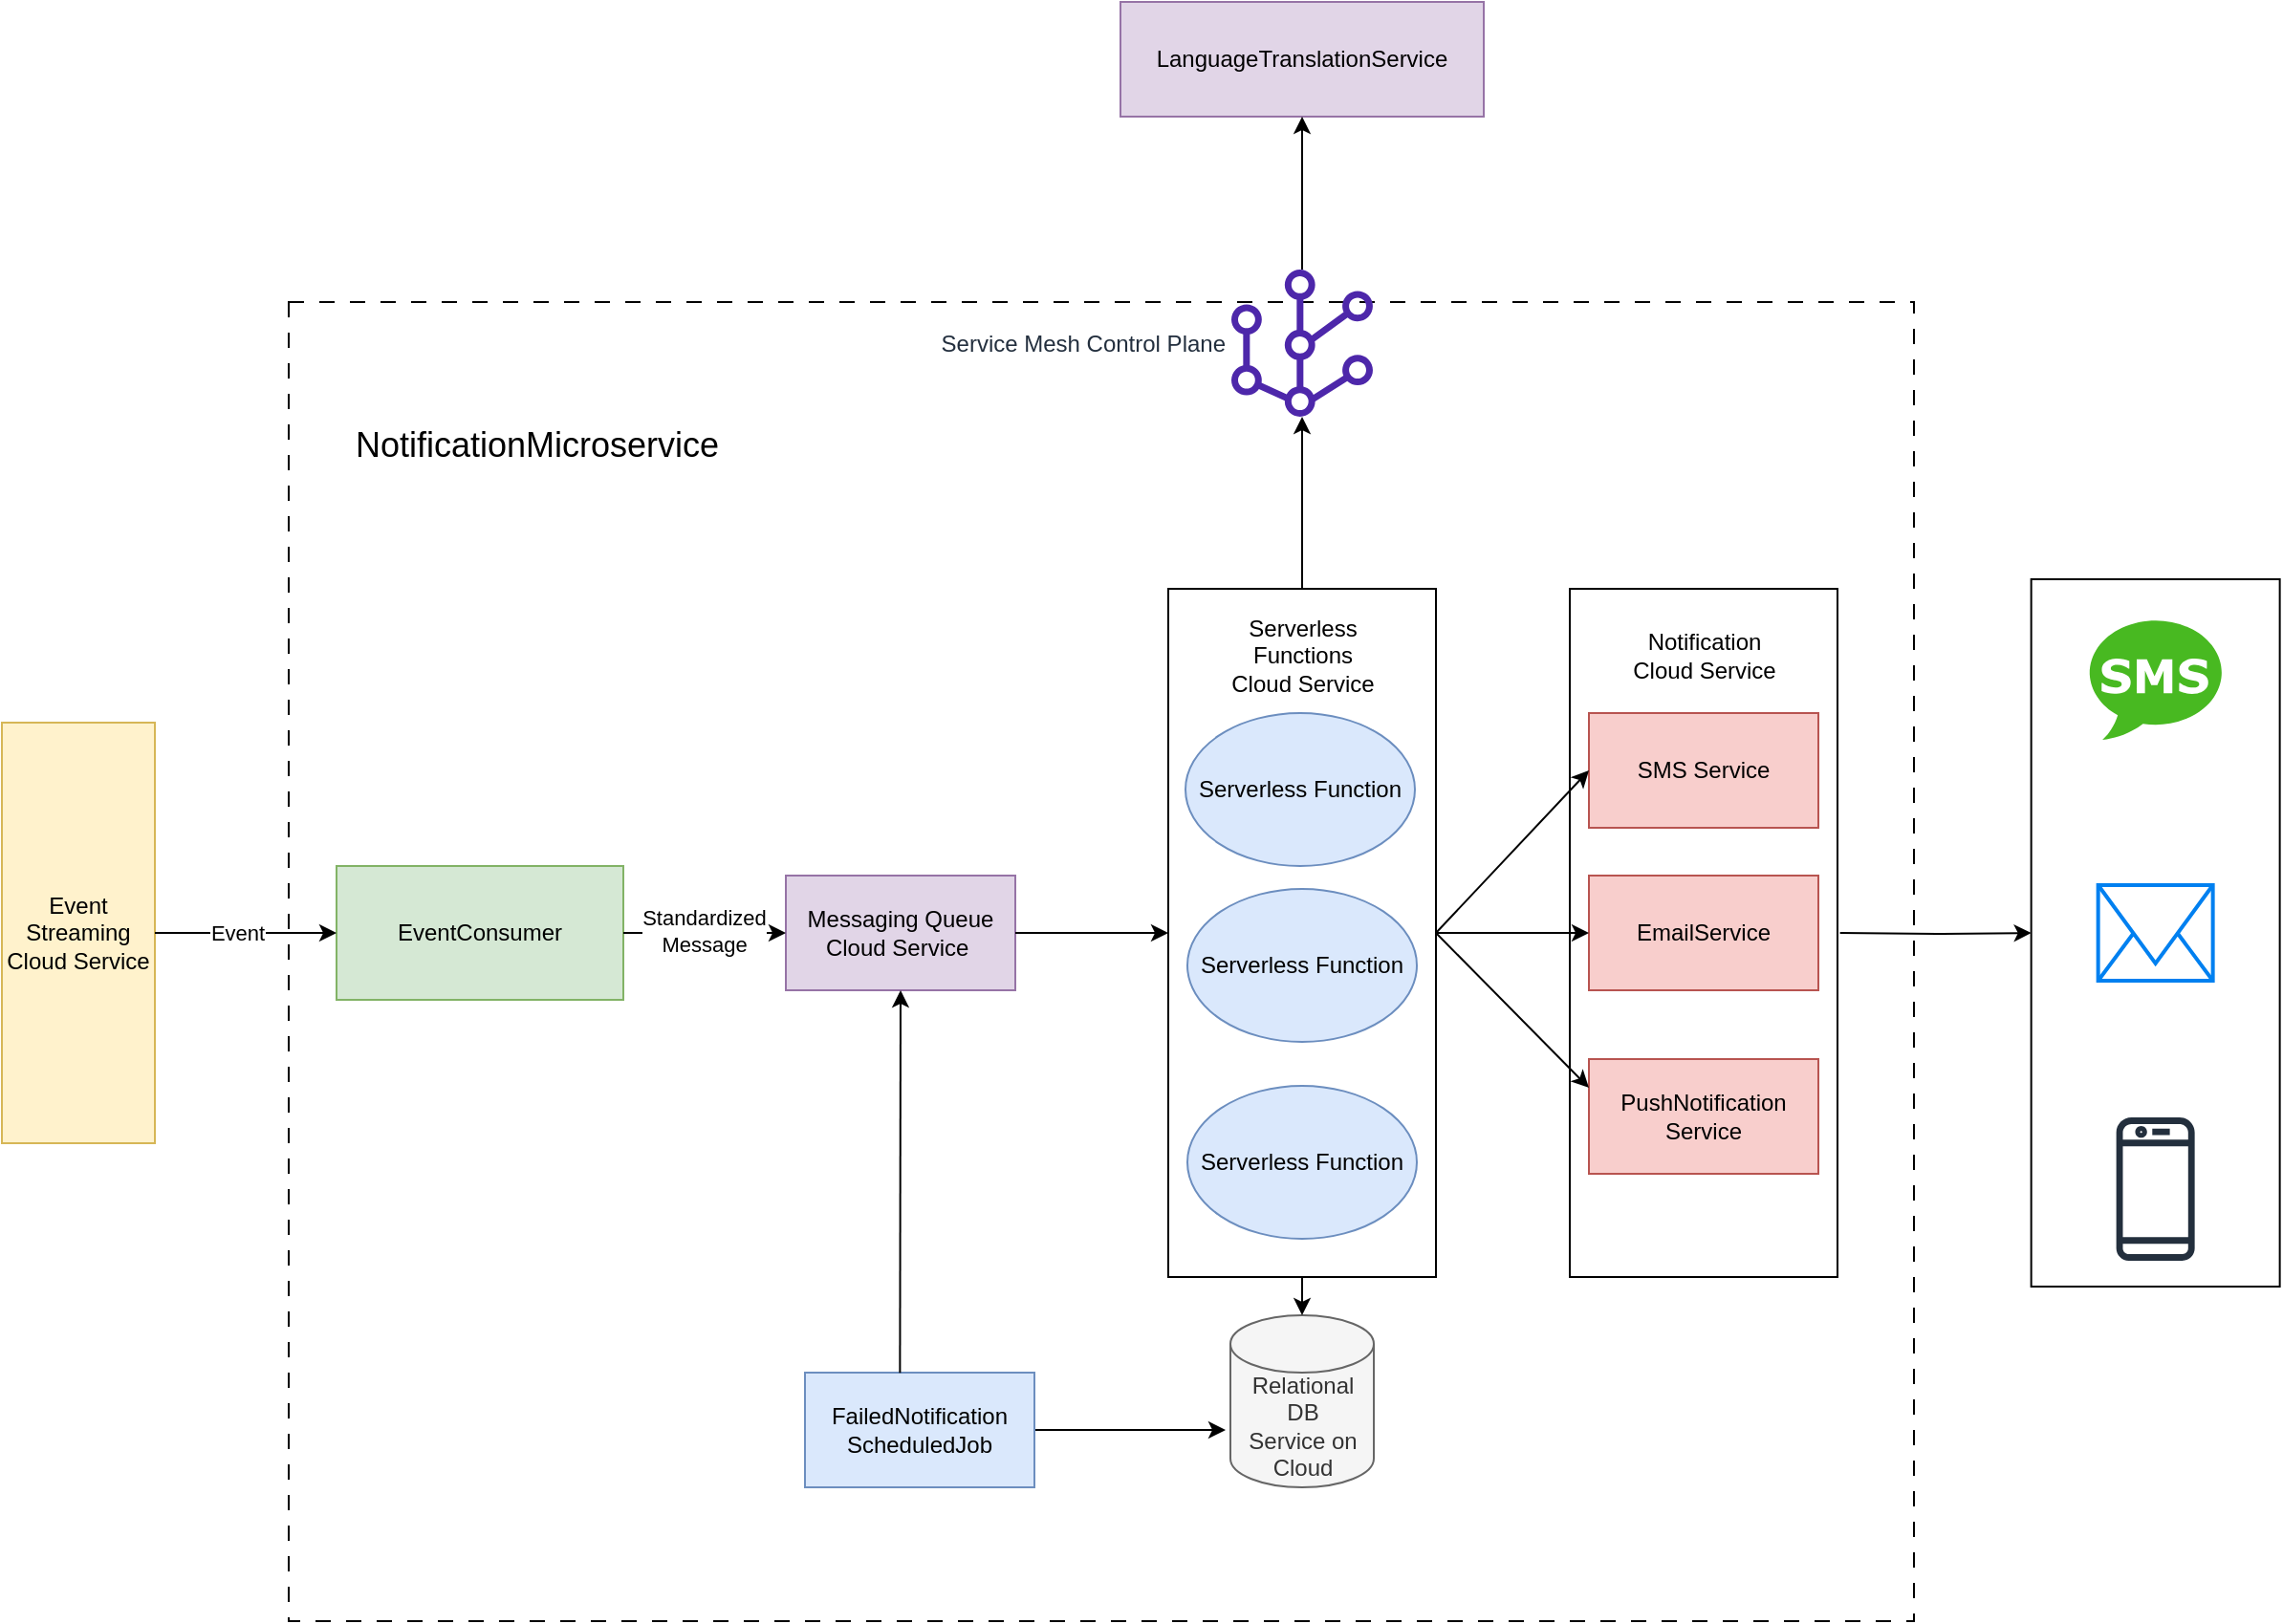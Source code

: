 <mxfile version="21.6.8" type="device">
  <diagram name="Page-1" id="XJx31KslLcZOQSzt-3BY">
    <mxGraphModel dx="1950" dy="2360" grid="1" gridSize="10" guides="1" tooltips="1" connect="1" arrows="1" fold="1" page="1" pageScale="1" pageWidth="850" pageHeight="1100" math="0" shadow="0">
      <root>
        <mxCell id="0" />
        <mxCell id="1" parent="0" />
        <mxCell id="qmaH527FHQ4qSMuzf6Vc-73" value="" style="rounded=0;whiteSpace=wrap;html=1;align=right;fontSize=18;labelPosition=left;verticalLabelPosition=top;verticalAlign=bottom;horizontal=1;dashed=1;dashPattern=8 8;fillStyle=dots;strokeColor=default;fillColor=none;" vertex="1" parent="1">
          <mxGeometry x="250" y="-10" width="850" height="690" as="geometry" />
        </mxCell>
        <mxCell id="qmaH527FHQ4qSMuzf6Vc-133" value="" style="rounded=0;whiteSpace=wrap;html=1;" vertex="1" parent="1">
          <mxGeometry x="920" y="140" width="140" height="360" as="geometry" />
        </mxCell>
        <mxCell id="qmaH527FHQ4qSMuzf6Vc-26" value="" style="rounded=0;whiteSpace=wrap;html=1;" vertex="1" parent="1">
          <mxGeometry x="710" y="140" width="140" height="360" as="geometry" />
        </mxCell>
        <mxCell id="qmaH527FHQ4qSMuzf6Vc-1" value="Event Streaming Cloud Service" style="rounded=0;whiteSpace=wrap;html=1;fillColor=#fff2cc;strokeColor=#d6b656;" vertex="1" parent="1">
          <mxGeometry x="100" y="210" width="80" height="220" as="geometry" />
        </mxCell>
        <mxCell id="qmaH527FHQ4qSMuzf6Vc-2" value="EventConsumer" style="rounded=0;whiteSpace=wrap;html=1;fillColor=#d5e8d4;strokeColor=#82b366;" vertex="1" parent="1">
          <mxGeometry x="275" y="285" width="150" height="70" as="geometry" />
        </mxCell>
        <mxCell id="qmaH527FHQ4qSMuzf6Vc-4" value="Serverless Function" style="ellipse;whiteSpace=wrap;html=1;fillColor=#dae8fc;strokeColor=#6c8ebf;" vertex="1" parent="1">
          <mxGeometry x="719" y="205" width="120" height="80" as="geometry" />
        </mxCell>
        <mxCell id="qmaH527FHQ4qSMuzf6Vc-6" value="Serverless Function" style="ellipse;whiteSpace=wrap;html=1;fillColor=#dae8fc;strokeColor=#6c8ebf;" vertex="1" parent="1">
          <mxGeometry x="720" y="400" width="120" height="80" as="geometry" />
        </mxCell>
        <mxCell id="qmaH527FHQ4qSMuzf6Vc-7" value="Relational&lt;br&gt;DB&lt;br&gt;Service on Cloud" style="shape=cylinder3;whiteSpace=wrap;html=1;boundedLbl=1;backgroundOutline=1;size=15;fillColor=#f5f5f5;strokeColor=#666666;fontColor=#333333;" vertex="1" parent="1">
          <mxGeometry x="742.5" y="520" width="75" height="90" as="geometry" />
        </mxCell>
        <mxCell id="qmaH527FHQ4qSMuzf6Vc-9" value="" style="endArrow=classic;html=1;rounded=0;exitX=1;exitY=0.5;exitDx=0;exitDy=0;entryX=0;entryY=0.5;entryDx=0;entryDy=0;" edge="1" parent="1" source="qmaH527FHQ4qSMuzf6Vc-1" target="qmaH527FHQ4qSMuzf6Vc-2">
          <mxGeometry width="50" height="50" relative="1" as="geometry">
            <mxPoint x="380" y="290" as="sourcePoint" />
            <mxPoint x="430" y="240" as="targetPoint" />
          </mxGeometry>
        </mxCell>
        <mxCell id="qmaH527FHQ4qSMuzf6Vc-10" value="Event" style="edgeLabel;html=1;align=center;verticalAlign=middle;resizable=0;points=[];" vertex="1" connectable="0" parent="qmaH527FHQ4qSMuzf6Vc-9">
          <mxGeometry x="0.4" y="-1" relative="1" as="geometry">
            <mxPoint x="-24" y="-1" as="offset" />
          </mxGeometry>
        </mxCell>
        <mxCell id="qmaH527FHQ4qSMuzf6Vc-11" value="Messaging Queue Cloud Service&amp;nbsp;" style="rounded=0;whiteSpace=wrap;html=1;fillColor=#e1d5e7;strokeColor=#9673a6;" vertex="1" parent="1">
          <mxGeometry x="510" y="290" width="120" height="60" as="geometry" />
        </mxCell>
        <mxCell id="qmaH527FHQ4qSMuzf6Vc-13" value="SMS Service" style="rounded=0;whiteSpace=wrap;html=1;fillColor=#f8cecc;strokeColor=#b85450;" vertex="1" parent="1">
          <mxGeometry x="930" y="205" width="120" height="60" as="geometry" />
        </mxCell>
        <mxCell id="qmaH527FHQ4qSMuzf6Vc-14" value="EmailService" style="rounded=0;whiteSpace=wrap;html=1;fillColor=#f8cecc;strokeColor=#b85450;" vertex="1" parent="1">
          <mxGeometry x="930" y="290" width="120" height="60" as="geometry" />
        </mxCell>
        <mxCell id="qmaH527FHQ4qSMuzf6Vc-15" value="PushNotification&lt;br&gt;Service" style="rounded=0;whiteSpace=wrap;html=1;fillColor=#f8cecc;strokeColor=#b85450;" vertex="1" parent="1">
          <mxGeometry x="930" y="386" width="120" height="60" as="geometry" />
        </mxCell>
        <mxCell id="qmaH527FHQ4qSMuzf6Vc-18" value="" style="endArrow=classic;html=1;rounded=0;exitX=1;exitY=0.5;exitDx=0;exitDy=0;entryX=0;entryY=0.5;entryDx=0;entryDy=0;" edge="1" parent="1" source="qmaH527FHQ4qSMuzf6Vc-2" target="qmaH527FHQ4qSMuzf6Vc-11">
          <mxGeometry width="50" height="50" relative="1" as="geometry">
            <mxPoint x="560" y="420" as="sourcePoint" />
            <mxPoint x="610" y="370" as="targetPoint" />
          </mxGeometry>
        </mxCell>
        <mxCell id="qmaH527FHQ4qSMuzf6Vc-113" value="Standardized &lt;br&gt;Message" style="edgeLabel;html=1;align=center;verticalAlign=middle;resizable=0;points=[];" vertex="1" connectable="0" parent="qmaH527FHQ4qSMuzf6Vc-18">
          <mxGeometry x="-0.028" y="1" relative="1" as="geometry">
            <mxPoint as="offset" />
          </mxGeometry>
        </mxCell>
        <mxCell id="qmaH527FHQ4qSMuzf6Vc-19" value="" style="endArrow=classic;html=1;rounded=0;exitX=0;exitY=0.5;exitDx=0;exitDy=0;" edge="1" parent="1" source="qmaH527FHQ4qSMuzf6Vc-22">
          <mxGeometry width="50" height="50" relative="1" as="geometry">
            <mxPoint x="740" y="605" as="sourcePoint" />
            <mxPoint x="740" y="580" as="targetPoint" />
          </mxGeometry>
        </mxCell>
        <mxCell id="qmaH527FHQ4qSMuzf6Vc-22" value="FailedNotification&lt;br style=&quot;border-color: var(--border-color);&quot;&gt;ScheduledJob" style="rounded=0;whiteSpace=wrap;html=1;fillColor=#dae8fc;strokeColor=#6c8ebf;" vertex="1" parent="1">
          <mxGeometry x="520" y="550" width="120" height="60" as="geometry" />
        </mxCell>
        <mxCell id="qmaH527FHQ4qSMuzf6Vc-27" value="Serverless Function" style="ellipse;whiteSpace=wrap;html=1;fillColor=#dae8fc;strokeColor=#6c8ebf;" vertex="1" parent="1">
          <mxGeometry x="720" y="297" width="120" height="80" as="geometry" />
        </mxCell>
        <mxCell id="qmaH527FHQ4qSMuzf6Vc-29" value="" style="endArrow=classic;html=1;rounded=0;exitX=0.414;exitY=0.003;exitDx=0;exitDy=0;exitPerimeter=0;entryX=0.5;entryY=1;entryDx=0;entryDy=0;" edge="1" parent="1" source="qmaH527FHQ4qSMuzf6Vc-22" target="qmaH527FHQ4qSMuzf6Vc-11">
          <mxGeometry width="50" height="50" relative="1" as="geometry">
            <mxPoint x="480" y="420" as="sourcePoint" />
            <mxPoint x="530" y="370" as="targetPoint" />
          </mxGeometry>
        </mxCell>
        <mxCell id="qmaH527FHQ4qSMuzf6Vc-30" value="" style="endArrow=classic;html=1;rounded=0;exitX=1;exitY=0.5;exitDx=0;exitDy=0;entryX=0;entryY=0.5;entryDx=0;entryDy=0;" edge="1" parent="1" source="qmaH527FHQ4qSMuzf6Vc-11" target="qmaH527FHQ4qSMuzf6Vc-26">
          <mxGeometry width="50" height="50" relative="1" as="geometry">
            <mxPoint x="480" y="420" as="sourcePoint" />
            <mxPoint x="530" y="370" as="targetPoint" />
          </mxGeometry>
        </mxCell>
        <mxCell id="qmaH527FHQ4qSMuzf6Vc-31" value="" style="endArrow=classic;html=1;rounded=0;exitX=1;exitY=0.5;exitDx=0;exitDy=0;entryX=0;entryY=0.5;entryDx=0;entryDy=0;" edge="1" parent="1" source="qmaH527FHQ4qSMuzf6Vc-26" target="qmaH527FHQ4qSMuzf6Vc-13">
          <mxGeometry width="50" height="50" relative="1" as="geometry">
            <mxPoint x="790" y="420" as="sourcePoint" />
            <mxPoint x="840" y="370" as="targetPoint" />
          </mxGeometry>
        </mxCell>
        <mxCell id="qmaH527FHQ4qSMuzf6Vc-32" value="" style="endArrow=classic;html=1;rounded=0;exitX=1;exitY=0.5;exitDx=0;exitDy=0;entryX=0;entryY=0.25;entryDx=0;entryDy=0;" edge="1" parent="1" source="qmaH527FHQ4qSMuzf6Vc-26" target="qmaH527FHQ4qSMuzf6Vc-15">
          <mxGeometry width="50" height="50" relative="1" as="geometry">
            <mxPoint x="790" y="420" as="sourcePoint" />
            <mxPoint x="840" y="370" as="targetPoint" />
          </mxGeometry>
        </mxCell>
        <mxCell id="qmaH527FHQ4qSMuzf6Vc-33" value="" style="endArrow=classic;html=1;rounded=0;exitX=1;exitY=0.5;exitDx=0;exitDy=0;entryX=0;entryY=0.5;entryDx=0;entryDy=0;" edge="1" parent="1" source="qmaH527FHQ4qSMuzf6Vc-26" target="qmaH527FHQ4qSMuzf6Vc-14">
          <mxGeometry width="50" height="50" relative="1" as="geometry">
            <mxPoint x="790" y="420" as="sourcePoint" />
            <mxPoint x="840" y="370" as="targetPoint" />
          </mxGeometry>
        </mxCell>
        <mxCell id="qmaH527FHQ4qSMuzf6Vc-43" value="" style="endArrow=classic;html=1;rounded=0;exitX=0.5;exitY=1;exitDx=0;exitDy=0;" edge="1" parent="1" source="qmaH527FHQ4qSMuzf6Vc-26" target="qmaH527FHQ4qSMuzf6Vc-7">
          <mxGeometry width="50" height="50" relative="1" as="geometry">
            <mxPoint x="790" y="520" as="sourcePoint" />
            <mxPoint x="640" y="430" as="targetPoint" />
            <Array as="points">
              <mxPoint x="780" y="520" />
            </Array>
          </mxGeometry>
        </mxCell>
        <mxCell id="qmaH527FHQ4qSMuzf6Vc-74" value="NotificationMicroservice" style="text;html=1;strokeColor=none;fillColor=none;align=center;verticalAlign=middle;whiteSpace=wrap;rounded=0;fontSize=18;" vertex="1" parent="1">
          <mxGeometry x="310" y="50" width="140" height="30" as="geometry" />
        </mxCell>
        <mxCell id="qmaH527FHQ4qSMuzf6Vc-78" value="LanguageTranslationService" style="rounded=0;whiteSpace=wrap;html=1;fillColor=#e1d5e7;strokeColor=#9673a6;" vertex="1" parent="1">
          <mxGeometry x="685" y="-167" width="190" height="60" as="geometry" />
        </mxCell>
        <mxCell id="qmaH527FHQ4qSMuzf6Vc-79" value="" style="endArrow=classic;html=1;rounded=0;exitX=0.5;exitY=0;exitDx=0;exitDy=0;entryX=0.5;entryY=1;entryDx=0;entryDy=0;" edge="1" parent="1" source="qmaH527FHQ4qSMuzf6Vc-111" target="qmaH527FHQ4qSMuzf6Vc-78">
          <mxGeometry width="50" height="50" relative="1" as="geometry">
            <mxPoint x="561" y="253" as="sourcePoint" />
            <mxPoint x="611" y="203" as="targetPoint" />
          </mxGeometry>
        </mxCell>
        <mxCell id="qmaH527FHQ4qSMuzf6Vc-112" value="" style="endArrow=classic;html=1;rounded=0;exitX=0.5;exitY=0;exitDx=0;exitDy=0;entryX=0.5;entryY=1;entryDx=0;entryDy=0;" edge="1" parent="1" source="qmaH527FHQ4qSMuzf6Vc-26" target="qmaH527FHQ4qSMuzf6Vc-111">
          <mxGeometry width="50" height="50" relative="1" as="geometry">
            <mxPoint x="780" y="165" as="sourcePoint" />
            <mxPoint x="780" y="-130" as="targetPoint" />
          </mxGeometry>
        </mxCell>
        <mxCell id="qmaH527FHQ4qSMuzf6Vc-111" value="Service Mesh Control Plane" style="sketch=0;outlineConnect=0;fontColor=#232F3E;gradientColor=none;fillColor=#4D27AA;strokeColor=none;dashed=0;verticalLabelPosition=middle;verticalAlign=middle;align=right;html=1;fontSize=12;fontStyle=0;aspect=fixed;pointerEvents=1;shape=mxgraph.aws4.mesh;labelPosition=left;" vertex="1" parent="1">
          <mxGeometry x="741" y="-27" width="78" height="77" as="geometry" />
        </mxCell>
        <mxCell id="qmaH527FHQ4qSMuzf6Vc-127" value="" style="edgeStyle=orthogonalEdgeStyle;rounded=0;orthogonalLoop=1;jettySize=auto;html=1;" edge="1" parent="1" target="qmaH527FHQ4qSMuzf6Vc-126">
          <mxGeometry relative="1" as="geometry">
            <mxPoint x="1061.32" y="320" as="sourcePoint" />
          </mxGeometry>
        </mxCell>
        <mxCell id="qmaH527FHQ4qSMuzf6Vc-126" value="" style="rounded=0;whiteSpace=wrap;html=1;" vertex="1" parent="1">
          <mxGeometry x="1161.32" y="135" width="130" height="370" as="geometry" />
        </mxCell>
        <mxCell id="qmaH527FHQ4qSMuzf6Vc-128" value="" style="dashed=0;outlineConnect=0;html=1;align=center;labelPosition=center;verticalLabelPosition=bottom;verticalAlign=top;shape=mxgraph.weblogos.sms;fillColor=#48B921;strokeColor=none" vertex="1" parent="1">
          <mxGeometry x="1191.72" y="155" width="69.2" height="64" as="geometry" />
        </mxCell>
        <mxCell id="qmaH527FHQ4qSMuzf6Vc-129" value="" style="sketch=0;outlineConnect=0;fontColor=#232F3E;gradientColor=none;fillColor=#232F3D;strokeColor=none;dashed=0;verticalLabelPosition=bottom;verticalAlign=top;align=center;html=1;fontSize=12;fontStyle=0;aspect=fixed;pointerEvents=1;shape=mxgraph.aws4.mobile_client;" vertex="1" parent="1">
          <mxGeometry x="1205.82" y="415" width="41" height="78" as="geometry" />
        </mxCell>
        <mxCell id="qmaH527FHQ4qSMuzf6Vc-130" value="" style="html=1;verticalLabelPosition=bottom;align=center;labelBackgroundColor=#ffffff;verticalAlign=top;strokeWidth=2;strokeColor=#0080F0;shadow=0;dashed=0;shape=mxgraph.ios7.icons.mail;" vertex="1" parent="1">
          <mxGeometry x="1196.32" y="295" width="60" height="50" as="geometry" />
        </mxCell>
        <mxCell id="qmaH527FHQ4qSMuzf6Vc-132" value="Serverless Functions Cloud Service" style="text;html=1;strokeColor=none;fillColor=none;align=center;verticalAlign=middle;whiteSpace=wrap;rounded=0;" vertex="1" parent="1">
          <mxGeometry x="737.5" y="160" width="85" height="30" as="geometry" />
        </mxCell>
        <mxCell id="qmaH527FHQ4qSMuzf6Vc-134" value="Notification Cloud Service" style="text;html=1;strokeColor=none;fillColor=none;align=center;verticalAlign=middle;whiteSpace=wrap;rounded=0;" vertex="1" parent="1">
          <mxGeometry x="947.5" y="160" width="85" height="30" as="geometry" />
        </mxCell>
      </root>
    </mxGraphModel>
  </diagram>
</mxfile>
